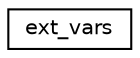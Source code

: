 digraph "Graphical Class Hierarchy"
{
  edge [fontname="Helvetica",fontsize="10",labelfontname="Helvetica",labelfontsize="10"];
  node [fontname="Helvetica",fontsize="10",shape=record];
  rankdir="LR";
  Node0 [label="ext_vars",height=0.2,width=0.4,color="black", fillcolor="white", style="filled",URL="$structext__vars.html"];
}
